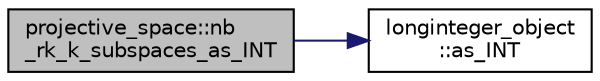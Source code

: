 digraph "projective_space::nb_rk_k_subspaces_as_INT"
{
  edge [fontname="Helvetica",fontsize="10",labelfontname="Helvetica",labelfontsize="10"];
  node [fontname="Helvetica",fontsize="10",shape=record];
  rankdir="LR";
  Node2489 [label="projective_space::nb\l_rk_k_subspaces_as_INT",height=0.2,width=0.4,color="black", fillcolor="grey75", style="filled", fontcolor="black"];
  Node2489 -> Node2490 [color="midnightblue",fontsize="10",style="solid",fontname="Helvetica"];
  Node2490 [label="longinteger_object\l::as_INT",height=0.2,width=0.4,color="black", fillcolor="white", style="filled",URL="$dd/d7e/classlonginteger__object.html#afb992d4679a6741acc63c8bcba27971e"];
}
